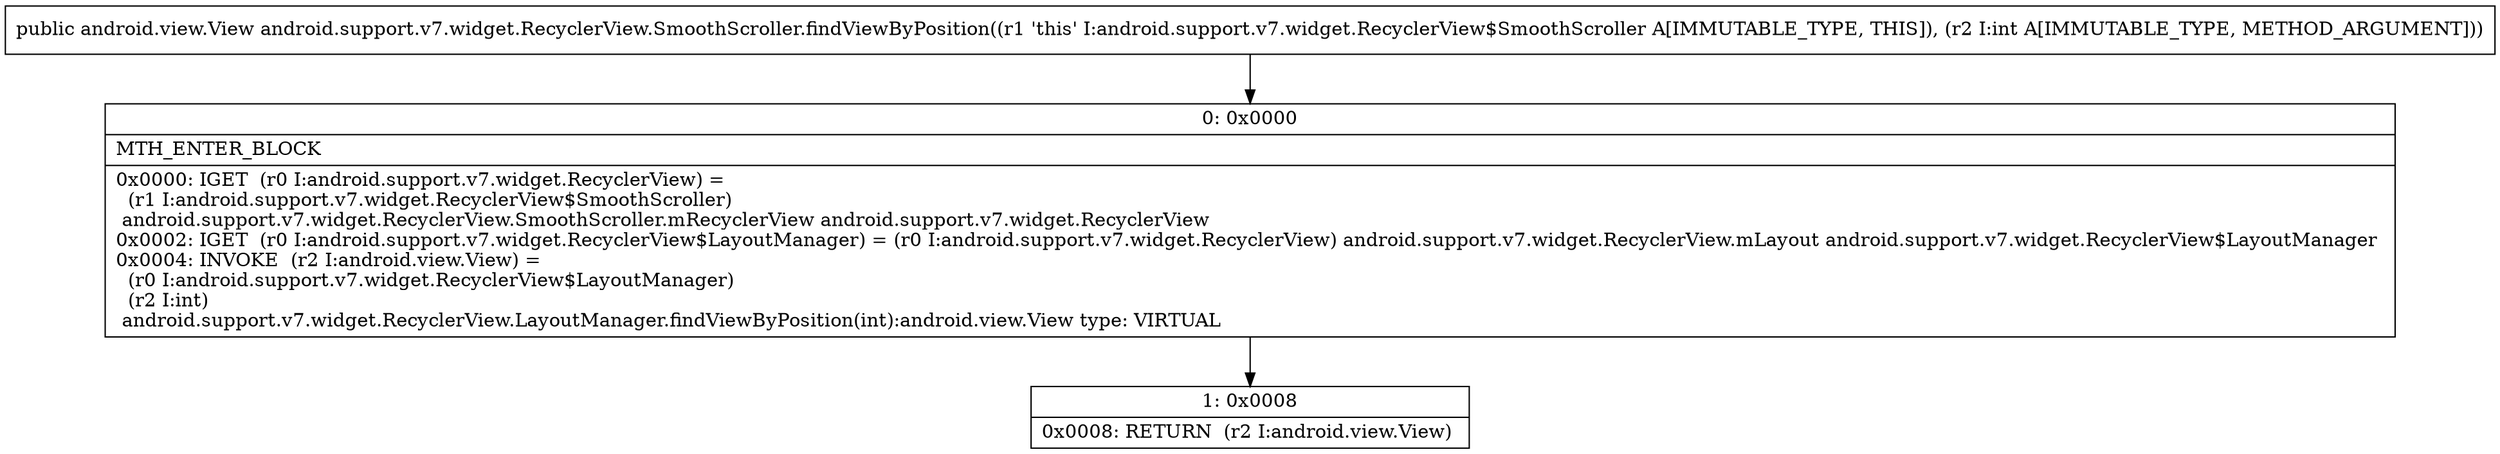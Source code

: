 digraph "CFG forandroid.support.v7.widget.RecyclerView.SmoothScroller.findViewByPosition(I)Landroid\/view\/View;" {
Node_0 [shape=record,label="{0\:\ 0x0000|MTH_ENTER_BLOCK\l|0x0000: IGET  (r0 I:android.support.v7.widget.RecyclerView) = \l  (r1 I:android.support.v7.widget.RecyclerView$SmoothScroller)\l android.support.v7.widget.RecyclerView.SmoothScroller.mRecyclerView android.support.v7.widget.RecyclerView \l0x0002: IGET  (r0 I:android.support.v7.widget.RecyclerView$LayoutManager) = (r0 I:android.support.v7.widget.RecyclerView) android.support.v7.widget.RecyclerView.mLayout android.support.v7.widget.RecyclerView$LayoutManager \l0x0004: INVOKE  (r2 I:android.view.View) = \l  (r0 I:android.support.v7.widget.RecyclerView$LayoutManager)\l  (r2 I:int)\l android.support.v7.widget.RecyclerView.LayoutManager.findViewByPosition(int):android.view.View type: VIRTUAL \l}"];
Node_1 [shape=record,label="{1\:\ 0x0008|0x0008: RETURN  (r2 I:android.view.View) \l}"];
MethodNode[shape=record,label="{public android.view.View android.support.v7.widget.RecyclerView.SmoothScroller.findViewByPosition((r1 'this' I:android.support.v7.widget.RecyclerView$SmoothScroller A[IMMUTABLE_TYPE, THIS]), (r2 I:int A[IMMUTABLE_TYPE, METHOD_ARGUMENT])) }"];
MethodNode -> Node_0;
Node_0 -> Node_1;
}

